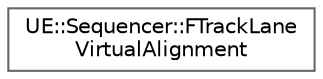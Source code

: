 digraph "Graphical Class Hierarchy"
{
 // INTERACTIVE_SVG=YES
 // LATEX_PDF_SIZE
  bgcolor="transparent";
  edge [fontname=Helvetica,fontsize=10,labelfontname=Helvetica,labelfontsize=10];
  node [fontname=Helvetica,fontsize=10,shape=box,height=0.2,width=0.4];
  rankdir="LR";
  Node0 [id="Node000000",label="UE::Sequencer::FTrackLane\lVirtualAlignment",height=0.2,width=0.4,color="grey40", fillcolor="white", style="filled",URL="$d6/df4/structUE_1_1Sequencer_1_1FTrackLaneVirtualAlignment.html",tooltip=" "];
}
